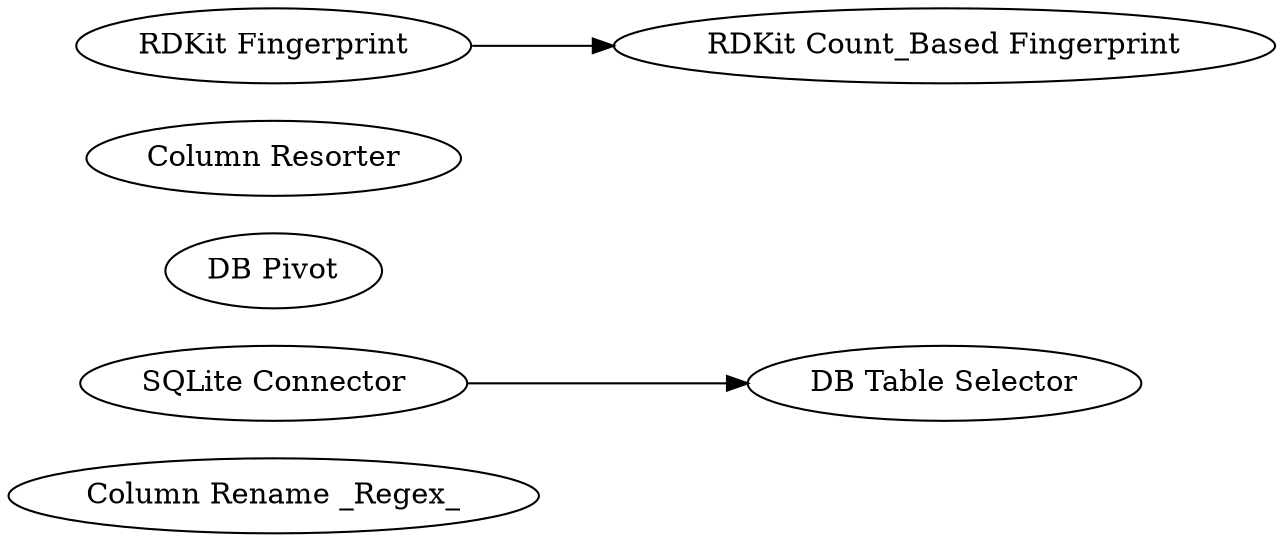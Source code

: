 digraph {
	16 [label="Column Rename _Regex_"]
	214 [label="SQLite Connector"]
	216 [label="DB Table Selector"]
	217 [label="DB Pivot"]
	226 [label="Column Resorter"]
	241 [label="RDKit Fingerprint"]
	242 [label="RDKit Count_Based Fingerprint"]
	214 -> 216
	241 -> 242
	rankdir=LR
}

